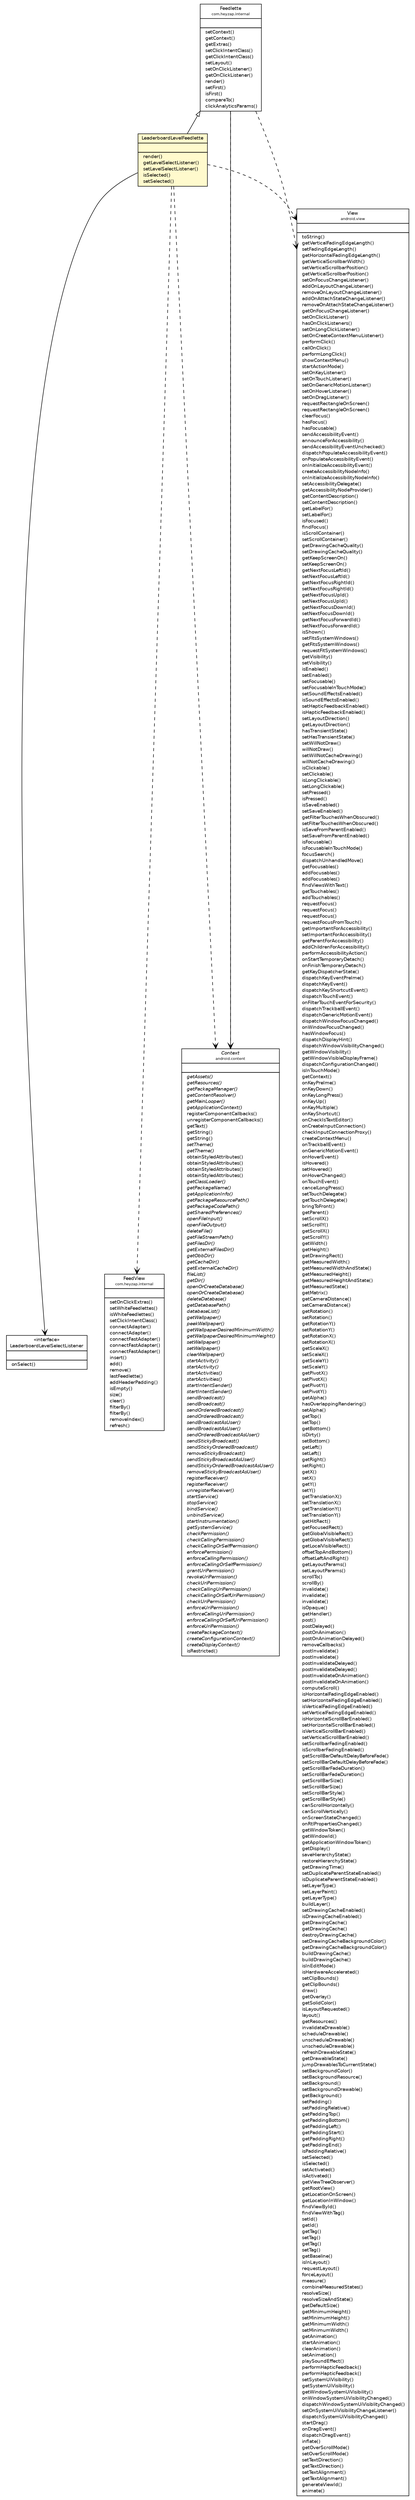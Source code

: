 #!/usr/local/bin/dot
#
# Class diagram 
# Generated by UMLGraph version 5.2 (http://www.umlgraph.org/)
#

digraph G {
	edge [fontname="Helvetica",fontsize=10,labelfontname="Helvetica",labelfontsize=10];
	node [fontname="Helvetica",fontsize=10,shape=plaintext];
	nodesep=0.25;
	ranksep=0.5;
	// com.heyzap.sdk.LeaderboardLevelFeedlette
	c2157 [label=<<table title="com.heyzap.sdk.LeaderboardLevelFeedlette" border="0" cellborder="1" cellspacing="0" cellpadding="2" port="p" bgcolor="lemonChiffon" href="./LeaderboardLevelFeedlette.html">
		<tr><td><table border="0" cellspacing="0" cellpadding="1">
<tr><td align="center" balign="center"> LeaderboardLevelFeedlette </td></tr>
		</table></td></tr>
		<tr><td><table border="0" cellspacing="0" cellpadding="1">
<tr><td align="left" balign="left">  </td></tr>
		</table></td></tr>
		<tr><td><table border="0" cellspacing="0" cellpadding="1">
<tr><td align="left" balign="left">  render() </td></tr>
<tr><td align="left" balign="left">  getLevelSelectListener() </td></tr>
<tr><td align="left" balign="left">  setLevelSelectListener() </td></tr>
<tr><td align="left" balign="left">  isSelected() </td></tr>
<tr><td align="left" balign="left">  setSelected() </td></tr>
		</table></td></tr>
		</table>>, fontname="Helvetica", fontcolor="black", fontsize=9.0];
	// com.heyzap.sdk.LeaderboardLevelFeedlette.LeaderboardLevelSelectListener
	c2158 [label=<<table title="com.heyzap.sdk.LeaderboardLevelFeedlette.LeaderboardLevelSelectListener" border="0" cellborder="1" cellspacing="0" cellpadding="2" port="p" href="./LeaderboardLevelFeedlette.LeaderboardLevelSelectListener.html">
		<tr><td><table border="0" cellspacing="0" cellpadding="1">
<tr><td align="center" balign="center"> &#171;interface&#187; </td></tr>
<tr><td align="center" balign="center"> LeaderboardLevelSelectListener </td></tr>
		</table></td></tr>
		<tr><td><table border="0" cellspacing="0" cellpadding="1">
<tr><td align="left" balign="left">  </td></tr>
		</table></td></tr>
		<tr><td><table border="0" cellspacing="0" cellpadding="1">
<tr><td align="left" balign="left">  onSelect() </td></tr>
		</table></td></tr>
		</table>>, fontname="Helvetica", fontcolor="black", fontsize=9.0];
	// com.heyzap.internal.FeedView
	c2192 [label=<<table title="com.heyzap.internal.FeedView" border="0" cellborder="1" cellspacing="0" cellpadding="2" port="p" href="../internal/FeedView.html">
		<tr><td><table border="0" cellspacing="0" cellpadding="1">
<tr><td align="center" balign="center"> FeedView </td></tr>
<tr><td align="center" balign="center"><font point-size="7.0"> com.heyzap.internal </font></td></tr>
		</table></td></tr>
		<tr><td><table border="0" cellspacing="0" cellpadding="1">
<tr><td align="left" balign="left">  </td></tr>
		</table></td></tr>
		<tr><td><table border="0" cellspacing="0" cellpadding="1">
<tr><td align="left" balign="left">  setOnClickExtras() </td></tr>
<tr><td align="left" balign="left">  setWhiteFeedlettes() </td></tr>
<tr><td align="left" balign="left">  isWhiteFeedlettes() </td></tr>
<tr><td align="left" balign="left">  setClickIntentClass() </td></tr>
<tr><td align="left" balign="left">  connectAdapter() </td></tr>
<tr><td align="left" balign="left">  connectAdapter() </td></tr>
<tr><td align="left" balign="left">  connectFastAdapter() </td></tr>
<tr><td align="left" balign="left">  connectFastAdapter() </td></tr>
<tr><td align="left" balign="left">  connectFastAdapter() </td></tr>
<tr><td align="left" balign="left">  insert() </td></tr>
<tr><td align="left" balign="left">  add() </td></tr>
<tr><td align="left" balign="left">  remove() </td></tr>
<tr><td align="left" balign="left">  lastFeedlette() </td></tr>
<tr><td align="left" balign="left">  addHeaderPadding() </td></tr>
<tr><td align="left" balign="left">  isEmpty() </td></tr>
<tr><td align="left" balign="left">  size() </td></tr>
<tr><td align="left" balign="left">  clear() </td></tr>
<tr><td align="left" balign="left">  filterBy() </td></tr>
<tr><td align="left" balign="left">  filterBy() </td></tr>
<tr><td align="left" balign="left">  removeIndex() </td></tr>
<tr><td align="left" balign="left">  refresh() </td></tr>
		</table></td></tr>
		</table>>, fontname="Helvetica", fontcolor="black", fontsize=9.0];
	// com.heyzap.internal.Feedlette
	c2193 [label=<<table title="com.heyzap.internal.Feedlette" border="0" cellborder="1" cellspacing="0" cellpadding="2" port="p" href="../internal/Feedlette.html">
		<tr><td><table border="0" cellspacing="0" cellpadding="1">
<tr><td align="center" balign="center"> Feedlette </td></tr>
<tr><td align="center" balign="center"><font point-size="7.0"> com.heyzap.internal </font></td></tr>
		</table></td></tr>
		<tr><td><table border="0" cellspacing="0" cellpadding="1">
<tr><td align="left" balign="left">  </td></tr>
		</table></td></tr>
		<tr><td><table border="0" cellspacing="0" cellpadding="1">
<tr><td align="left" balign="left">  setContext() </td></tr>
<tr><td align="left" balign="left">  getContext() </td></tr>
<tr><td align="left" balign="left">  getExtras() </td></tr>
<tr><td align="left" balign="left">  setClickIntentClass() </td></tr>
<tr><td align="left" balign="left">  getClickIntentClass() </td></tr>
<tr><td align="left" balign="left">  setLayout() </td></tr>
<tr><td align="left" balign="left">  setOnClickListener() </td></tr>
<tr><td align="left" balign="left">  getOnClickListener() </td></tr>
<tr><td align="left" balign="left">  render() </td></tr>
<tr><td align="left" balign="left">  setFirst() </td></tr>
<tr><td align="left" balign="left">  isFirst() </td></tr>
<tr><td align="left" balign="left">  compareTo() </td></tr>
<tr><td align="left" balign="left">  clickAnalyticsParams() </td></tr>
		</table></td></tr>
		</table>>, fontname="Helvetica", fontcolor="black", fontsize=9.0];
	//com.heyzap.sdk.LeaderboardLevelFeedlette extends com.heyzap.internal.Feedlette
	c2193:p -> c2157:p [dir=back,arrowtail=empty];
	// com.heyzap.sdk.LeaderboardLevelFeedlette NAVASSOC com.heyzap.sdk.LeaderboardLevelFeedlette.LeaderboardLevelSelectListener
	c2157:p -> c2158:p [taillabel="", label="", headlabel="", fontname="Helvetica", fontcolor="black", fontsize=10.0, color="black", arrowhead=open];
	// com.heyzap.internal.Feedlette NAVASSOC android.content.Context
	c2193:p -> c2234:p [taillabel="", label="", headlabel="", fontname="Helvetica", fontcolor="black", fontsize=10.0, color="black", arrowhead=open];
	// com.heyzap.sdk.LeaderboardLevelFeedlette DEPEND android.content.Context
	c2157:p -> c2234:p [taillabel="", label="", headlabel="", fontname="Helvetica", fontcolor="black", fontsize=10.0, color="black", arrowhead=open, style=dashed];
	// com.heyzap.sdk.LeaderboardLevelFeedlette DEPEND android.view.View
	c2157:p -> c2235:p [taillabel="", label="", headlabel="", fontname="Helvetica", fontcolor="black", fontsize=10.0, color="black", arrowhead=open, style=dashed];
	// com.heyzap.sdk.LeaderboardLevelFeedlette DEPEND com.heyzap.internal.FeedView
	c2157:p -> c2192:p [taillabel="", label="", headlabel="", fontname="Helvetica", fontcolor="black", fontsize=10.0, color="black", arrowhead=open, style=dashed];
	// com.heyzap.internal.Feedlette DEPEND android.content.Context
	c2193:p -> c2234:p [taillabel="", label="", headlabel="", fontname="Helvetica", fontcolor="black", fontsize=10.0, color="black", arrowhead=open, style=dashed];
	// com.heyzap.internal.Feedlette DEPEND android.view.View
	c2193:p -> c2235:p [taillabel="", label="", headlabel="", fontname="Helvetica", fontcolor="black", fontsize=10.0, color="black", arrowhead=open, style=dashed];
	// android.view.View
	c2235 [label=<<table title="android.view.View" border="0" cellborder="1" cellspacing="0" cellpadding="2" port="p" href="http://java.sun.com/j2se/1.4.2/docs/api/android/view/View.html">
		<tr><td><table border="0" cellspacing="0" cellpadding="1">
<tr><td align="center" balign="center"> View </td></tr>
<tr><td align="center" balign="center"><font point-size="7.0"> android.view </font></td></tr>
		</table></td></tr>
		<tr><td><table border="0" cellspacing="0" cellpadding="1">
<tr><td align="left" balign="left">  </td></tr>
		</table></td></tr>
		<tr><td><table border="0" cellspacing="0" cellpadding="1">
<tr><td align="left" balign="left">  toString() </td></tr>
<tr><td align="left" balign="left">  getVerticalFadingEdgeLength() </td></tr>
<tr><td align="left" balign="left">  setFadingEdgeLength() </td></tr>
<tr><td align="left" balign="left">  getHorizontalFadingEdgeLength() </td></tr>
<tr><td align="left" balign="left">  getVerticalScrollbarWidth() </td></tr>
<tr><td align="left" balign="left">  setVerticalScrollbarPosition() </td></tr>
<tr><td align="left" balign="left">  getVerticalScrollbarPosition() </td></tr>
<tr><td align="left" balign="left">  setOnFocusChangeListener() </td></tr>
<tr><td align="left" balign="left">  addOnLayoutChangeListener() </td></tr>
<tr><td align="left" balign="left">  removeOnLayoutChangeListener() </td></tr>
<tr><td align="left" balign="left">  addOnAttachStateChangeListener() </td></tr>
<tr><td align="left" balign="left">  removeOnAttachStateChangeListener() </td></tr>
<tr><td align="left" balign="left">  getOnFocusChangeListener() </td></tr>
<tr><td align="left" balign="left">  setOnClickListener() </td></tr>
<tr><td align="left" balign="left">  hasOnClickListeners() </td></tr>
<tr><td align="left" balign="left">  setOnLongClickListener() </td></tr>
<tr><td align="left" balign="left">  setOnCreateContextMenuListener() </td></tr>
<tr><td align="left" balign="left">  performClick() </td></tr>
<tr><td align="left" balign="left">  callOnClick() </td></tr>
<tr><td align="left" balign="left">  performLongClick() </td></tr>
<tr><td align="left" balign="left">  showContextMenu() </td></tr>
<tr><td align="left" balign="left">  startActionMode() </td></tr>
<tr><td align="left" balign="left">  setOnKeyListener() </td></tr>
<tr><td align="left" balign="left">  setOnTouchListener() </td></tr>
<tr><td align="left" balign="left">  setOnGenericMotionListener() </td></tr>
<tr><td align="left" balign="left">  setOnHoverListener() </td></tr>
<tr><td align="left" balign="left">  setOnDragListener() </td></tr>
<tr><td align="left" balign="left">  requestRectangleOnScreen() </td></tr>
<tr><td align="left" balign="left">  requestRectangleOnScreen() </td></tr>
<tr><td align="left" balign="left">  clearFocus() </td></tr>
<tr><td align="left" balign="left">  hasFocus() </td></tr>
<tr><td align="left" balign="left">  hasFocusable() </td></tr>
<tr><td align="left" balign="left">  sendAccessibilityEvent() </td></tr>
<tr><td align="left" balign="left">  announceForAccessibility() </td></tr>
<tr><td align="left" balign="left">  sendAccessibilityEventUnchecked() </td></tr>
<tr><td align="left" balign="left">  dispatchPopulateAccessibilityEvent() </td></tr>
<tr><td align="left" balign="left">  onPopulateAccessibilityEvent() </td></tr>
<tr><td align="left" balign="left">  onInitializeAccessibilityEvent() </td></tr>
<tr><td align="left" balign="left">  createAccessibilityNodeInfo() </td></tr>
<tr><td align="left" balign="left">  onInitializeAccessibilityNodeInfo() </td></tr>
<tr><td align="left" balign="left">  setAccessibilityDelegate() </td></tr>
<tr><td align="left" balign="left">  getAccessibilityNodeProvider() </td></tr>
<tr><td align="left" balign="left">  getContentDescription() </td></tr>
<tr><td align="left" balign="left">  setContentDescription() </td></tr>
<tr><td align="left" balign="left">  getLabelFor() </td></tr>
<tr><td align="left" balign="left">  setLabelFor() </td></tr>
<tr><td align="left" balign="left">  isFocused() </td></tr>
<tr><td align="left" balign="left">  findFocus() </td></tr>
<tr><td align="left" balign="left">  isScrollContainer() </td></tr>
<tr><td align="left" balign="left">  setScrollContainer() </td></tr>
<tr><td align="left" balign="left">  getDrawingCacheQuality() </td></tr>
<tr><td align="left" balign="left">  setDrawingCacheQuality() </td></tr>
<tr><td align="left" balign="left">  getKeepScreenOn() </td></tr>
<tr><td align="left" balign="left">  setKeepScreenOn() </td></tr>
<tr><td align="left" balign="left">  getNextFocusLeftId() </td></tr>
<tr><td align="left" balign="left">  setNextFocusLeftId() </td></tr>
<tr><td align="left" balign="left">  getNextFocusRightId() </td></tr>
<tr><td align="left" balign="left">  setNextFocusRightId() </td></tr>
<tr><td align="left" balign="left">  getNextFocusUpId() </td></tr>
<tr><td align="left" balign="left">  setNextFocusUpId() </td></tr>
<tr><td align="left" balign="left">  getNextFocusDownId() </td></tr>
<tr><td align="left" balign="left">  setNextFocusDownId() </td></tr>
<tr><td align="left" balign="left">  getNextFocusForwardId() </td></tr>
<tr><td align="left" balign="left">  setNextFocusForwardId() </td></tr>
<tr><td align="left" balign="left">  isShown() </td></tr>
<tr><td align="left" balign="left">  setFitsSystemWindows() </td></tr>
<tr><td align="left" balign="left">  getFitsSystemWindows() </td></tr>
<tr><td align="left" balign="left">  requestFitSystemWindows() </td></tr>
<tr><td align="left" balign="left">  getVisibility() </td></tr>
<tr><td align="left" balign="left">  setVisibility() </td></tr>
<tr><td align="left" balign="left">  isEnabled() </td></tr>
<tr><td align="left" balign="left">  setEnabled() </td></tr>
<tr><td align="left" balign="left">  setFocusable() </td></tr>
<tr><td align="left" balign="left">  setFocusableInTouchMode() </td></tr>
<tr><td align="left" balign="left">  setSoundEffectsEnabled() </td></tr>
<tr><td align="left" balign="left">  isSoundEffectsEnabled() </td></tr>
<tr><td align="left" balign="left">  setHapticFeedbackEnabled() </td></tr>
<tr><td align="left" balign="left">  isHapticFeedbackEnabled() </td></tr>
<tr><td align="left" balign="left">  setLayoutDirection() </td></tr>
<tr><td align="left" balign="left">  getLayoutDirection() </td></tr>
<tr><td align="left" balign="left">  hasTransientState() </td></tr>
<tr><td align="left" balign="left">  setHasTransientState() </td></tr>
<tr><td align="left" balign="left">  setWillNotDraw() </td></tr>
<tr><td align="left" balign="left">  willNotDraw() </td></tr>
<tr><td align="left" balign="left">  setWillNotCacheDrawing() </td></tr>
<tr><td align="left" balign="left">  willNotCacheDrawing() </td></tr>
<tr><td align="left" balign="left">  isClickable() </td></tr>
<tr><td align="left" balign="left">  setClickable() </td></tr>
<tr><td align="left" balign="left">  isLongClickable() </td></tr>
<tr><td align="left" balign="left">  setLongClickable() </td></tr>
<tr><td align="left" balign="left">  setPressed() </td></tr>
<tr><td align="left" balign="left">  isPressed() </td></tr>
<tr><td align="left" balign="left">  isSaveEnabled() </td></tr>
<tr><td align="left" balign="left">  setSaveEnabled() </td></tr>
<tr><td align="left" balign="left">  getFilterTouchesWhenObscured() </td></tr>
<tr><td align="left" balign="left">  setFilterTouchesWhenObscured() </td></tr>
<tr><td align="left" balign="left">  isSaveFromParentEnabled() </td></tr>
<tr><td align="left" balign="left">  setSaveFromParentEnabled() </td></tr>
<tr><td align="left" balign="left">  isFocusable() </td></tr>
<tr><td align="left" balign="left">  isFocusableInTouchMode() </td></tr>
<tr><td align="left" balign="left">  focusSearch() </td></tr>
<tr><td align="left" balign="left">  dispatchUnhandledMove() </td></tr>
<tr><td align="left" balign="left">  getFocusables() </td></tr>
<tr><td align="left" balign="left">  addFocusables() </td></tr>
<tr><td align="left" balign="left">  addFocusables() </td></tr>
<tr><td align="left" balign="left">  findViewsWithText() </td></tr>
<tr><td align="left" balign="left">  getTouchables() </td></tr>
<tr><td align="left" balign="left">  addTouchables() </td></tr>
<tr><td align="left" balign="left">  requestFocus() </td></tr>
<tr><td align="left" balign="left">  requestFocus() </td></tr>
<tr><td align="left" balign="left">  requestFocus() </td></tr>
<tr><td align="left" balign="left">  requestFocusFromTouch() </td></tr>
<tr><td align="left" balign="left">  getImportantForAccessibility() </td></tr>
<tr><td align="left" balign="left">  setImportantForAccessibility() </td></tr>
<tr><td align="left" balign="left">  getParentForAccessibility() </td></tr>
<tr><td align="left" balign="left">  addChildrenForAccessibility() </td></tr>
<tr><td align="left" balign="left">  performAccessibilityAction() </td></tr>
<tr><td align="left" balign="left">  onStartTemporaryDetach() </td></tr>
<tr><td align="left" balign="left">  onFinishTemporaryDetach() </td></tr>
<tr><td align="left" balign="left">  getKeyDispatcherState() </td></tr>
<tr><td align="left" balign="left">  dispatchKeyEventPreIme() </td></tr>
<tr><td align="left" balign="left">  dispatchKeyEvent() </td></tr>
<tr><td align="left" balign="left">  dispatchKeyShortcutEvent() </td></tr>
<tr><td align="left" balign="left">  dispatchTouchEvent() </td></tr>
<tr><td align="left" balign="left">  onFilterTouchEventForSecurity() </td></tr>
<tr><td align="left" balign="left">  dispatchTrackballEvent() </td></tr>
<tr><td align="left" balign="left">  dispatchGenericMotionEvent() </td></tr>
<tr><td align="left" balign="left">  dispatchWindowFocusChanged() </td></tr>
<tr><td align="left" balign="left">  onWindowFocusChanged() </td></tr>
<tr><td align="left" balign="left">  hasWindowFocus() </td></tr>
<tr><td align="left" balign="left">  dispatchDisplayHint() </td></tr>
<tr><td align="left" balign="left">  dispatchWindowVisibilityChanged() </td></tr>
<tr><td align="left" balign="left">  getWindowVisibility() </td></tr>
<tr><td align="left" balign="left">  getWindowVisibleDisplayFrame() </td></tr>
<tr><td align="left" balign="left">  dispatchConfigurationChanged() </td></tr>
<tr><td align="left" balign="left">  isInTouchMode() </td></tr>
<tr><td align="left" balign="left">  getContext() </td></tr>
<tr><td align="left" balign="left">  onKeyPreIme() </td></tr>
<tr><td align="left" balign="left">  onKeyDown() </td></tr>
<tr><td align="left" balign="left">  onKeyLongPress() </td></tr>
<tr><td align="left" balign="left">  onKeyUp() </td></tr>
<tr><td align="left" balign="left">  onKeyMultiple() </td></tr>
<tr><td align="left" balign="left">  onKeyShortcut() </td></tr>
<tr><td align="left" balign="left">  onCheckIsTextEditor() </td></tr>
<tr><td align="left" balign="left">  onCreateInputConnection() </td></tr>
<tr><td align="left" balign="left">  checkInputConnectionProxy() </td></tr>
<tr><td align="left" balign="left">  createContextMenu() </td></tr>
<tr><td align="left" balign="left">  onTrackballEvent() </td></tr>
<tr><td align="left" balign="left">  onGenericMotionEvent() </td></tr>
<tr><td align="left" balign="left">  onHoverEvent() </td></tr>
<tr><td align="left" balign="left">  isHovered() </td></tr>
<tr><td align="left" balign="left">  setHovered() </td></tr>
<tr><td align="left" balign="left">  onHoverChanged() </td></tr>
<tr><td align="left" balign="left">  onTouchEvent() </td></tr>
<tr><td align="left" balign="left">  cancelLongPress() </td></tr>
<tr><td align="left" balign="left">  setTouchDelegate() </td></tr>
<tr><td align="left" balign="left">  getTouchDelegate() </td></tr>
<tr><td align="left" balign="left">  bringToFront() </td></tr>
<tr><td align="left" balign="left">  getParent() </td></tr>
<tr><td align="left" balign="left">  setScrollX() </td></tr>
<tr><td align="left" balign="left">  setScrollY() </td></tr>
<tr><td align="left" balign="left">  getScrollX() </td></tr>
<tr><td align="left" balign="left">  getScrollY() </td></tr>
<tr><td align="left" balign="left">  getWidth() </td></tr>
<tr><td align="left" balign="left">  getHeight() </td></tr>
<tr><td align="left" balign="left">  getDrawingRect() </td></tr>
<tr><td align="left" balign="left">  getMeasuredWidth() </td></tr>
<tr><td align="left" balign="left">  getMeasuredWidthAndState() </td></tr>
<tr><td align="left" balign="left">  getMeasuredHeight() </td></tr>
<tr><td align="left" balign="left">  getMeasuredHeightAndState() </td></tr>
<tr><td align="left" balign="left">  getMeasuredState() </td></tr>
<tr><td align="left" balign="left">  getMatrix() </td></tr>
<tr><td align="left" balign="left">  getCameraDistance() </td></tr>
<tr><td align="left" balign="left">  setCameraDistance() </td></tr>
<tr><td align="left" balign="left">  getRotation() </td></tr>
<tr><td align="left" balign="left">  setRotation() </td></tr>
<tr><td align="left" balign="left">  getRotationY() </td></tr>
<tr><td align="left" balign="left">  setRotationY() </td></tr>
<tr><td align="left" balign="left">  getRotationX() </td></tr>
<tr><td align="left" balign="left">  setRotationX() </td></tr>
<tr><td align="left" balign="left">  getScaleX() </td></tr>
<tr><td align="left" balign="left">  setScaleX() </td></tr>
<tr><td align="left" balign="left">  getScaleY() </td></tr>
<tr><td align="left" balign="left">  setScaleY() </td></tr>
<tr><td align="left" balign="left">  getPivotX() </td></tr>
<tr><td align="left" balign="left">  setPivotX() </td></tr>
<tr><td align="left" balign="left">  getPivotY() </td></tr>
<tr><td align="left" balign="left">  setPivotY() </td></tr>
<tr><td align="left" balign="left">  getAlpha() </td></tr>
<tr><td align="left" balign="left">  hasOverlappingRendering() </td></tr>
<tr><td align="left" balign="left">  setAlpha() </td></tr>
<tr><td align="left" balign="left">  getTop() </td></tr>
<tr><td align="left" balign="left">  setTop() </td></tr>
<tr><td align="left" balign="left">  getBottom() </td></tr>
<tr><td align="left" balign="left">  isDirty() </td></tr>
<tr><td align="left" balign="left">  setBottom() </td></tr>
<tr><td align="left" balign="left">  getLeft() </td></tr>
<tr><td align="left" balign="left">  setLeft() </td></tr>
<tr><td align="left" balign="left">  getRight() </td></tr>
<tr><td align="left" balign="left">  setRight() </td></tr>
<tr><td align="left" balign="left">  getX() </td></tr>
<tr><td align="left" balign="left">  setX() </td></tr>
<tr><td align="left" balign="left">  getY() </td></tr>
<tr><td align="left" balign="left">  setY() </td></tr>
<tr><td align="left" balign="left">  getTranslationX() </td></tr>
<tr><td align="left" balign="left">  setTranslationX() </td></tr>
<tr><td align="left" balign="left">  getTranslationY() </td></tr>
<tr><td align="left" balign="left">  setTranslationY() </td></tr>
<tr><td align="left" balign="left">  getHitRect() </td></tr>
<tr><td align="left" balign="left">  getFocusedRect() </td></tr>
<tr><td align="left" balign="left">  getGlobalVisibleRect() </td></tr>
<tr><td align="left" balign="left">  getGlobalVisibleRect() </td></tr>
<tr><td align="left" balign="left">  getLocalVisibleRect() </td></tr>
<tr><td align="left" balign="left">  offsetTopAndBottom() </td></tr>
<tr><td align="left" balign="left">  offsetLeftAndRight() </td></tr>
<tr><td align="left" balign="left">  getLayoutParams() </td></tr>
<tr><td align="left" balign="left">  setLayoutParams() </td></tr>
<tr><td align="left" balign="left">  scrollTo() </td></tr>
<tr><td align="left" balign="left">  scrollBy() </td></tr>
<tr><td align="left" balign="left">  invalidate() </td></tr>
<tr><td align="left" balign="left">  invalidate() </td></tr>
<tr><td align="left" balign="left">  invalidate() </td></tr>
<tr><td align="left" balign="left">  isOpaque() </td></tr>
<tr><td align="left" balign="left">  getHandler() </td></tr>
<tr><td align="left" balign="left">  post() </td></tr>
<tr><td align="left" balign="left">  postDelayed() </td></tr>
<tr><td align="left" balign="left">  postOnAnimation() </td></tr>
<tr><td align="left" balign="left">  postOnAnimationDelayed() </td></tr>
<tr><td align="left" balign="left">  removeCallbacks() </td></tr>
<tr><td align="left" balign="left">  postInvalidate() </td></tr>
<tr><td align="left" balign="left">  postInvalidate() </td></tr>
<tr><td align="left" balign="left">  postInvalidateDelayed() </td></tr>
<tr><td align="left" balign="left">  postInvalidateDelayed() </td></tr>
<tr><td align="left" balign="left">  postInvalidateOnAnimation() </td></tr>
<tr><td align="left" balign="left">  postInvalidateOnAnimation() </td></tr>
<tr><td align="left" balign="left">  computeScroll() </td></tr>
<tr><td align="left" balign="left">  isHorizontalFadingEdgeEnabled() </td></tr>
<tr><td align="left" balign="left">  setHorizontalFadingEdgeEnabled() </td></tr>
<tr><td align="left" balign="left">  isVerticalFadingEdgeEnabled() </td></tr>
<tr><td align="left" balign="left">  setVerticalFadingEdgeEnabled() </td></tr>
<tr><td align="left" balign="left">  isHorizontalScrollBarEnabled() </td></tr>
<tr><td align="left" balign="left">  setHorizontalScrollBarEnabled() </td></tr>
<tr><td align="left" balign="left">  isVerticalScrollBarEnabled() </td></tr>
<tr><td align="left" balign="left">  setVerticalScrollBarEnabled() </td></tr>
<tr><td align="left" balign="left">  setScrollbarFadingEnabled() </td></tr>
<tr><td align="left" balign="left">  isScrollbarFadingEnabled() </td></tr>
<tr><td align="left" balign="left">  getScrollBarDefaultDelayBeforeFade() </td></tr>
<tr><td align="left" balign="left">  setScrollBarDefaultDelayBeforeFade() </td></tr>
<tr><td align="left" balign="left">  getScrollBarFadeDuration() </td></tr>
<tr><td align="left" balign="left">  setScrollBarFadeDuration() </td></tr>
<tr><td align="left" balign="left">  getScrollBarSize() </td></tr>
<tr><td align="left" balign="left">  setScrollBarSize() </td></tr>
<tr><td align="left" balign="left">  setScrollBarStyle() </td></tr>
<tr><td align="left" balign="left">  getScrollBarStyle() </td></tr>
<tr><td align="left" balign="left">  canScrollHorizontally() </td></tr>
<tr><td align="left" balign="left">  canScrollVertically() </td></tr>
<tr><td align="left" balign="left">  onScreenStateChanged() </td></tr>
<tr><td align="left" balign="left">  onRtlPropertiesChanged() </td></tr>
<tr><td align="left" balign="left">  getWindowToken() </td></tr>
<tr><td align="left" balign="left">  getWindowId() </td></tr>
<tr><td align="left" balign="left">  getApplicationWindowToken() </td></tr>
<tr><td align="left" balign="left">  getDisplay() </td></tr>
<tr><td align="left" balign="left">  saveHierarchyState() </td></tr>
<tr><td align="left" balign="left">  restoreHierarchyState() </td></tr>
<tr><td align="left" balign="left">  getDrawingTime() </td></tr>
<tr><td align="left" balign="left">  setDuplicateParentStateEnabled() </td></tr>
<tr><td align="left" balign="left">  isDuplicateParentStateEnabled() </td></tr>
<tr><td align="left" balign="left">  setLayerType() </td></tr>
<tr><td align="left" balign="left">  setLayerPaint() </td></tr>
<tr><td align="left" balign="left">  getLayerType() </td></tr>
<tr><td align="left" balign="left">  buildLayer() </td></tr>
<tr><td align="left" balign="left">  setDrawingCacheEnabled() </td></tr>
<tr><td align="left" balign="left">  isDrawingCacheEnabled() </td></tr>
<tr><td align="left" balign="left">  getDrawingCache() </td></tr>
<tr><td align="left" balign="left">  getDrawingCache() </td></tr>
<tr><td align="left" balign="left">  destroyDrawingCache() </td></tr>
<tr><td align="left" balign="left">  setDrawingCacheBackgroundColor() </td></tr>
<tr><td align="left" balign="left">  getDrawingCacheBackgroundColor() </td></tr>
<tr><td align="left" balign="left">  buildDrawingCache() </td></tr>
<tr><td align="left" balign="left">  buildDrawingCache() </td></tr>
<tr><td align="left" balign="left">  isInEditMode() </td></tr>
<tr><td align="left" balign="left">  isHardwareAccelerated() </td></tr>
<tr><td align="left" balign="left">  setClipBounds() </td></tr>
<tr><td align="left" balign="left">  getClipBounds() </td></tr>
<tr><td align="left" balign="left">  draw() </td></tr>
<tr><td align="left" balign="left">  getOverlay() </td></tr>
<tr><td align="left" balign="left">  getSolidColor() </td></tr>
<tr><td align="left" balign="left">  isLayoutRequested() </td></tr>
<tr><td align="left" balign="left">  layout() </td></tr>
<tr><td align="left" balign="left">  getResources() </td></tr>
<tr><td align="left" balign="left">  invalidateDrawable() </td></tr>
<tr><td align="left" balign="left">  scheduleDrawable() </td></tr>
<tr><td align="left" balign="left">  unscheduleDrawable() </td></tr>
<tr><td align="left" balign="left">  unscheduleDrawable() </td></tr>
<tr><td align="left" balign="left">  refreshDrawableState() </td></tr>
<tr><td align="left" balign="left">  getDrawableState() </td></tr>
<tr><td align="left" balign="left">  jumpDrawablesToCurrentState() </td></tr>
<tr><td align="left" balign="left">  setBackgroundColor() </td></tr>
<tr><td align="left" balign="left">  setBackgroundResource() </td></tr>
<tr><td align="left" balign="left">  setBackground() </td></tr>
<tr><td align="left" balign="left">  setBackgroundDrawable() </td></tr>
<tr><td align="left" balign="left">  getBackground() </td></tr>
<tr><td align="left" balign="left">  setPadding() </td></tr>
<tr><td align="left" balign="left">  setPaddingRelative() </td></tr>
<tr><td align="left" balign="left">  getPaddingTop() </td></tr>
<tr><td align="left" balign="left">  getPaddingBottom() </td></tr>
<tr><td align="left" balign="left">  getPaddingLeft() </td></tr>
<tr><td align="left" balign="left">  getPaddingStart() </td></tr>
<tr><td align="left" balign="left">  getPaddingRight() </td></tr>
<tr><td align="left" balign="left">  getPaddingEnd() </td></tr>
<tr><td align="left" balign="left">  isPaddingRelative() </td></tr>
<tr><td align="left" balign="left">  setSelected() </td></tr>
<tr><td align="left" balign="left">  isSelected() </td></tr>
<tr><td align="left" balign="left">  setActivated() </td></tr>
<tr><td align="left" balign="left">  isActivated() </td></tr>
<tr><td align="left" balign="left">  getViewTreeObserver() </td></tr>
<tr><td align="left" balign="left">  getRootView() </td></tr>
<tr><td align="left" balign="left">  getLocationOnScreen() </td></tr>
<tr><td align="left" balign="left">  getLocationInWindow() </td></tr>
<tr><td align="left" balign="left">  findViewById() </td></tr>
<tr><td align="left" balign="left">  findViewWithTag() </td></tr>
<tr><td align="left" balign="left">  setId() </td></tr>
<tr><td align="left" balign="left">  getId() </td></tr>
<tr><td align="left" balign="left">  getTag() </td></tr>
<tr><td align="left" balign="left">  setTag() </td></tr>
<tr><td align="left" balign="left">  getTag() </td></tr>
<tr><td align="left" balign="left">  setTag() </td></tr>
<tr><td align="left" balign="left">  getBaseline() </td></tr>
<tr><td align="left" balign="left">  isInLayout() </td></tr>
<tr><td align="left" balign="left">  requestLayout() </td></tr>
<tr><td align="left" balign="left">  forceLayout() </td></tr>
<tr><td align="left" balign="left">  measure() </td></tr>
<tr><td align="left" balign="left">  combineMeasuredStates() </td></tr>
<tr><td align="left" balign="left">  resolveSize() </td></tr>
<tr><td align="left" balign="left">  resolveSizeAndState() </td></tr>
<tr><td align="left" balign="left">  getDefaultSize() </td></tr>
<tr><td align="left" balign="left">  getMinimumHeight() </td></tr>
<tr><td align="left" balign="left">  setMinimumHeight() </td></tr>
<tr><td align="left" balign="left">  getMinimumWidth() </td></tr>
<tr><td align="left" balign="left">  setMinimumWidth() </td></tr>
<tr><td align="left" balign="left">  getAnimation() </td></tr>
<tr><td align="left" balign="left">  startAnimation() </td></tr>
<tr><td align="left" balign="left">  clearAnimation() </td></tr>
<tr><td align="left" balign="left">  setAnimation() </td></tr>
<tr><td align="left" balign="left">  playSoundEffect() </td></tr>
<tr><td align="left" balign="left">  performHapticFeedback() </td></tr>
<tr><td align="left" balign="left">  performHapticFeedback() </td></tr>
<tr><td align="left" balign="left">  setSystemUiVisibility() </td></tr>
<tr><td align="left" balign="left">  getSystemUiVisibility() </td></tr>
<tr><td align="left" balign="left">  getWindowSystemUiVisibility() </td></tr>
<tr><td align="left" balign="left">  onWindowSystemUiVisibilityChanged() </td></tr>
<tr><td align="left" balign="left">  dispatchWindowSystemUiVisiblityChanged() </td></tr>
<tr><td align="left" balign="left">  setOnSystemUiVisibilityChangeListener() </td></tr>
<tr><td align="left" balign="left">  dispatchSystemUiVisibilityChanged() </td></tr>
<tr><td align="left" balign="left">  startDrag() </td></tr>
<tr><td align="left" balign="left">  onDragEvent() </td></tr>
<tr><td align="left" balign="left">  dispatchDragEvent() </td></tr>
<tr><td align="left" balign="left">  inflate() </td></tr>
<tr><td align="left" balign="left">  getOverScrollMode() </td></tr>
<tr><td align="left" balign="left">  setOverScrollMode() </td></tr>
<tr><td align="left" balign="left">  setTextDirection() </td></tr>
<tr><td align="left" balign="left">  getTextDirection() </td></tr>
<tr><td align="left" balign="left">  setTextAlignment() </td></tr>
<tr><td align="left" balign="left">  getTextAlignment() </td></tr>
<tr><td align="left" balign="left">  generateViewId() </td></tr>
<tr><td align="left" balign="left">  animate() </td></tr>
		</table></td></tr>
		</table>>, fontname="Helvetica", fontcolor="black", fontsize=9.0];
	// android.content.Context
	c2234 [label=<<table title="android.content.Context" border="0" cellborder="1" cellspacing="0" cellpadding="2" port="p" href="http://java.sun.com/j2se/1.4.2/docs/api/android/content/Context.html">
		<tr><td><table border="0" cellspacing="0" cellpadding="1">
<tr><td align="center" balign="center"><font face="Helvetica-Oblique"> Context </font></td></tr>
<tr><td align="center" balign="center"><font point-size="7.0"> android.content </font></td></tr>
		</table></td></tr>
		<tr><td><table border="0" cellspacing="0" cellpadding="1">
<tr><td align="left" balign="left">  </td></tr>
		</table></td></tr>
		<tr><td><table border="0" cellspacing="0" cellpadding="1">
<tr><td align="left" balign="left"><font face="Helvetica-Oblique" point-size="9.0">  getAssets() </font></td></tr>
<tr><td align="left" balign="left"><font face="Helvetica-Oblique" point-size="9.0">  getResources() </font></td></tr>
<tr><td align="left" balign="left"><font face="Helvetica-Oblique" point-size="9.0">  getPackageManager() </font></td></tr>
<tr><td align="left" balign="left"><font face="Helvetica-Oblique" point-size="9.0">  getContentResolver() </font></td></tr>
<tr><td align="left" balign="left"><font face="Helvetica-Oblique" point-size="9.0">  getMainLooper() </font></td></tr>
<tr><td align="left" balign="left"><font face="Helvetica-Oblique" point-size="9.0">  getApplicationContext() </font></td></tr>
<tr><td align="left" balign="left">  registerComponentCallbacks() </td></tr>
<tr><td align="left" balign="left">  unregisterComponentCallbacks() </td></tr>
<tr><td align="left" balign="left">  getText() </td></tr>
<tr><td align="left" balign="left">  getString() </td></tr>
<tr><td align="left" balign="left">  getString() </td></tr>
<tr><td align="left" balign="left"><font face="Helvetica-Oblique" point-size="9.0">  setTheme() </font></td></tr>
<tr><td align="left" balign="left"><font face="Helvetica-Oblique" point-size="9.0">  getTheme() </font></td></tr>
<tr><td align="left" balign="left">  obtainStyledAttributes() </td></tr>
<tr><td align="left" balign="left">  obtainStyledAttributes() </td></tr>
<tr><td align="left" balign="left">  obtainStyledAttributes() </td></tr>
<tr><td align="left" balign="left">  obtainStyledAttributes() </td></tr>
<tr><td align="left" balign="left"><font face="Helvetica-Oblique" point-size="9.0">  getClassLoader() </font></td></tr>
<tr><td align="left" balign="left"><font face="Helvetica-Oblique" point-size="9.0">  getPackageName() </font></td></tr>
<tr><td align="left" balign="left"><font face="Helvetica-Oblique" point-size="9.0">  getApplicationInfo() </font></td></tr>
<tr><td align="left" balign="left"><font face="Helvetica-Oblique" point-size="9.0">  getPackageResourcePath() </font></td></tr>
<tr><td align="left" balign="left"><font face="Helvetica-Oblique" point-size="9.0">  getPackageCodePath() </font></td></tr>
<tr><td align="left" balign="left"><font face="Helvetica-Oblique" point-size="9.0">  getSharedPreferences() </font></td></tr>
<tr><td align="left" balign="left"><font face="Helvetica-Oblique" point-size="9.0">  openFileInput() </font></td></tr>
<tr><td align="left" balign="left"><font face="Helvetica-Oblique" point-size="9.0">  openFileOutput() </font></td></tr>
<tr><td align="left" balign="left"><font face="Helvetica-Oblique" point-size="9.0">  deleteFile() </font></td></tr>
<tr><td align="left" balign="left"><font face="Helvetica-Oblique" point-size="9.0">  getFileStreamPath() </font></td></tr>
<tr><td align="left" balign="left"><font face="Helvetica-Oblique" point-size="9.0">  getFilesDir() </font></td></tr>
<tr><td align="left" balign="left"><font face="Helvetica-Oblique" point-size="9.0">  getExternalFilesDir() </font></td></tr>
<tr><td align="left" balign="left"><font face="Helvetica-Oblique" point-size="9.0">  getObbDir() </font></td></tr>
<tr><td align="left" balign="left"><font face="Helvetica-Oblique" point-size="9.0">  getCacheDir() </font></td></tr>
<tr><td align="left" balign="left"><font face="Helvetica-Oblique" point-size="9.0">  getExternalCacheDir() </font></td></tr>
<tr><td align="left" balign="left"><font face="Helvetica-Oblique" point-size="9.0">  fileList() </font></td></tr>
<tr><td align="left" balign="left"><font face="Helvetica-Oblique" point-size="9.0">  getDir() </font></td></tr>
<tr><td align="left" balign="left"><font face="Helvetica-Oblique" point-size="9.0">  openOrCreateDatabase() </font></td></tr>
<tr><td align="left" balign="left"><font face="Helvetica-Oblique" point-size="9.0">  openOrCreateDatabase() </font></td></tr>
<tr><td align="left" balign="left"><font face="Helvetica-Oblique" point-size="9.0">  deleteDatabase() </font></td></tr>
<tr><td align="left" balign="left"><font face="Helvetica-Oblique" point-size="9.0">  getDatabasePath() </font></td></tr>
<tr><td align="left" balign="left"><font face="Helvetica-Oblique" point-size="9.0">  databaseList() </font></td></tr>
<tr><td align="left" balign="left"><font face="Helvetica-Oblique" point-size="9.0">  getWallpaper() </font></td></tr>
<tr><td align="left" balign="left"><font face="Helvetica-Oblique" point-size="9.0">  peekWallpaper() </font></td></tr>
<tr><td align="left" balign="left"><font face="Helvetica-Oblique" point-size="9.0">  getWallpaperDesiredMinimumWidth() </font></td></tr>
<tr><td align="left" balign="left"><font face="Helvetica-Oblique" point-size="9.0">  getWallpaperDesiredMinimumHeight() </font></td></tr>
<tr><td align="left" balign="left"><font face="Helvetica-Oblique" point-size="9.0">  setWallpaper() </font></td></tr>
<tr><td align="left" balign="left"><font face="Helvetica-Oblique" point-size="9.0">  setWallpaper() </font></td></tr>
<tr><td align="left" balign="left"><font face="Helvetica-Oblique" point-size="9.0">  clearWallpaper() </font></td></tr>
<tr><td align="left" balign="left"><font face="Helvetica-Oblique" point-size="9.0">  startActivity() </font></td></tr>
<tr><td align="left" balign="left"><font face="Helvetica-Oblique" point-size="9.0">  startActivity() </font></td></tr>
<tr><td align="left" balign="left"><font face="Helvetica-Oblique" point-size="9.0">  startActivities() </font></td></tr>
<tr><td align="left" balign="left"><font face="Helvetica-Oblique" point-size="9.0">  startActivities() </font></td></tr>
<tr><td align="left" balign="left"><font face="Helvetica-Oblique" point-size="9.0">  startIntentSender() </font></td></tr>
<tr><td align="left" balign="left"><font face="Helvetica-Oblique" point-size="9.0">  startIntentSender() </font></td></tr>
<tr><td align="left" balign="left"><font face="Helvetica-Oblique" point-size="9.0">  sendBroadcast() </font></td></tr>
<tr><td align="left" balign="left"><font face="Helvetica-Oblique" point-size="9.0">  sendBroadcast() </font></td></tr>
<tr><td align="left" balign="left"><font face="Helvetica-Oblique" point-size="9.0">  sendOrderedBroadcast() </font></td></tr>
<tr><td align="left" balign="left"><font face="Helvetica-Oblique" point-size="9.0">  sendOrderedBroadcast() </font></td></tr>
<tr><td align="left" balign="left"><font face="Helvetica-Oblique" point-size="9.0">  sendBroadcastAsUser() </font></td></tr>
<tr><td align="left" balign="left"><font face="Helvetica-Oblique" point-size="9.0">  sendBroadcastAsUser() </font></td></tr>
<tr><td align="left" balign="left"><font face="Helvetica-Oblique" point-size="9.0">  sendOrderedBroadcastAsUser() </font></td></tr>
<tr><td align="left" balign="left"><font face="Helvetica-Oblique" point-size="9.0">  sendStickyBroadcast() </font></td></tr>
<tr><td align="left" balign="left"><font face="Helvetica-Oblique" point-size="9.0">  sendStickyOrderedBroadcast() </font></td></tr>
<tr><td align="left" balign="left"><font face="Helvetica-Oblique" point-size="9.0">  removeStickyBroadcast() </font></td></tr>
<tr><td align="left" balign="left"><font face="Helvetica-Oblique" point-size="9.0">  sendStickyBroadcastAsUser() </font></td></tr>
<tr><td align="left" balign="left"><font face="Helvetica-Oblique" point-size="9.0">  sendStickyOrderedBroadcastAsUser() </font></td></tr>
<tr><td align="left" balign="left"><font face="Helvetica-Oblique" point-size="9.0">  removeStickyBroadcastAsUser() </font></td></tr>
<tr><td align="left" balign="left"><font face="Helvetica-Oblique" point-size="9.0">  registerReceiver() </font></td></tr>
<tr><td align="left" balign="left"><font face="Helvetica-Oblique" point-size="9.0">  registerReceiver() </font></td></tr>
<tr><td align="left" balign="left"><font face="Helvetica-Oblique" point-size="9.0">  unregisterReceiver() </font></td></tr>
<tr><td align="left" balign="left"><font face="Helvetica-Oblique" point-size="9.0">  startService() </font></td></tr>
<tr><td align="left" balign="left"><font face="Helvetica-Oblique" point-size="9.0">  stopService() </font></td></tr>
<tr><td align="left" balign="left"><font face="Helvetica-Oblique" point-size="9.0">  bindService() </font></td></tr>
<tr><td align="left" balign="left"><font face="Helvetica-Oblique" point-size="9.0">  unbindService() </font></td></tr>
<tr><td align="left" balign="left"><font face="Helvetica-Oblique" point-size="9.0">  startInstrumentation() </font></td></tr>
<tr><td align="left" balign="left"><font face="Helvetica-Oblique" point-size="9.0">  getSystemService() </font></td></tr>
<tr><td align="left" balign="left"><font face="Helvetica-Oblique" point-size="9.0">  checkPermission() </font></td></tr>
<tr><td align="left" balign="left"><font face="Helvetica-Oblique" point-size="9.0">  checkCallingPermission() </font></td></tr>
<tr><td align="left" balign="left"><font face="Helvetica-Oblique" point-size="9.0">  checkCallingOrSelfPermission() </font></td></tr>
<tr><td align="left" balign="left"><font face="Helvetica-Oblique" point-size="9.0">  enforcePermission() </font></td></tr>
<tr><td align="left" balign="left"><font face="Helvetica-Oblique" point-size="9.0">  enforceCallingPermission() </font></td></tr>
<tr><td align="left" balign="left"><font face="Helvetica-Oblique" point-size="9.0">  enforceCallingOrSelfPermission() </font></td></tr>
<tr><td align="left" balign="left"><font face="Helvetica-Oblique" point-size="9.0">  grantUriPermission() </font></td></tr>
<tr><td align="left" balign="left"><font face="Helvetica-Oblique" point-size="9.0">  revokeUriPermission() </font></td></tr>
<tr><td align="left" balign="left"><font face="Helvetica-Oblique" point-size="9.0">  checkUriPermission() </font></td></tr>
<tr><td align="left" balign="left"><font face="Helvetica-Oblique" point-size="9.0">  checkCallingUriPermission() </font></td></tr>
<tr><td align="left" balign="left"><font face="Helvetica-Oblique" point-size="9.0">  checkCallingOrSelfUriPermission() </font></td></tr>
<tr><td align="left" balign="left"><font face="Helvetica-Oblique" point-size="9.0">  checkUriPermission() </font></td></tr>
<tr><td align="left" balign="left"><font face="Helvetica-Oblique" point-size="9.0">  enforceUriPermission() </font></td></tr>
<tr><td align="left" balign="left"><font face="Helvetica-Oblique" point-size="9.0">  enforceCallingUriPermission() </font></td></tr>
<tr><td align="left" balign="left"><font face="Helvetica-Oblique" point-size="9.0">  enforceCallingOrSelfUriPermission() </font></td></tr>
<tr><td align="left" balign="left"><font face="Helvetica-Oblique" point-size="9.0">  enforceUriPermission() </font></td></tr>
<tr><td align="left" balign="left"><font face="Helvetica-Oblique" point-size="9.0">  createPackageContext() </font></td></tr>
<tr><td align="left" balign="left"><font face="Helvetica-Oblique" point-size="9.0">  createConfigurationContext() </font></td></tr>
<tr><td align="left" balign="left"><font face="Helvetica-Oblique" point-size="9.0">  createDisplayContext() </font></td></tr>
<tr><td align="left" balign="left">  isRestricted() </td></tr>
		</table></td></tr>
		</table>>, fontname="Helvetica", fontcolor="black", fontsize=9.0];
}

